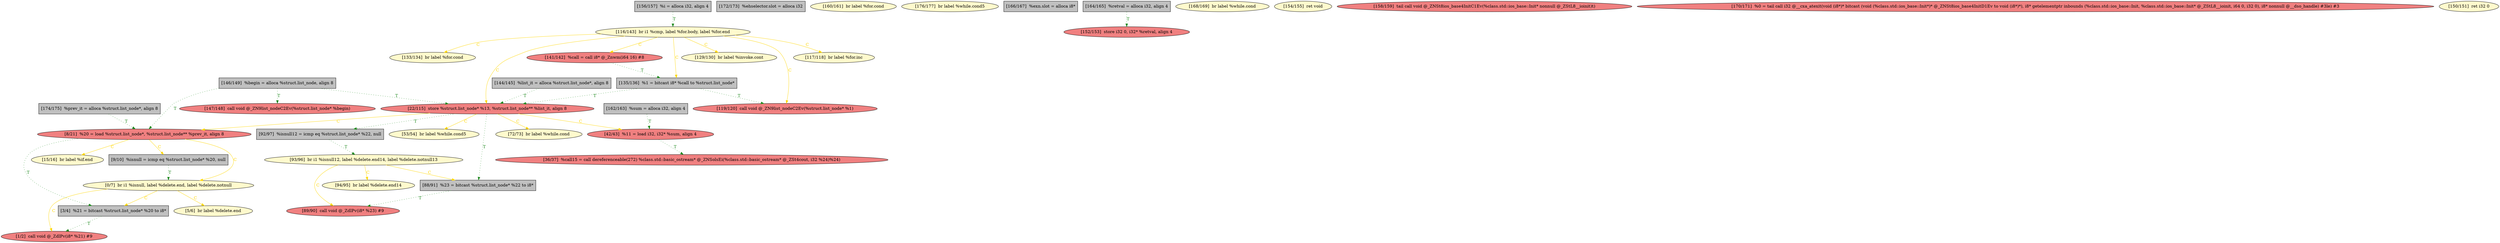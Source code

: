 
digraph G {


node229 [fillcolor=lemonchiffon,label="[53/54]  br label %while.cond5",shape=ellipse,style=filled ]
node228 [fillcolor=lightcoral,label="[89/90]  call void @_ZdlPv(i8* %23) #9",shape=ellipse,style=filled ]
node227 [fillcolor=grey,label="[88/91]  %23 = bitcast %struct.list_node* %22 to i8*",shape=rectangle,style=filled ]
node205 [fillcolor=grey,label="[172/173]  %ehselector.slot = alloca i32",shape=rectangle,style=filled ]
node203 [fillcolor=lemonchiffon,label="[0/7]  br i1 %isnull, label %delete.end, label %delete.notnull",shape=ellipse,style=filled ]
node230 [fillcolor=lemonchiffon,label="[160/161]  br label %for.cond",shape=ellipse,style=filled ]
node198 [fillcolor=lemonchiffon,label="[176/177]  br label %while.cond5",shape=ellipse,style=filled ]
node195 [fillcolor=grey,label="[162/163]  %sum = alloca i32, align 4",shape=rectangle,style=filled ]
node200 [fillcolor=lightcoral,label="[42/43]  %11 = load i32, i32* %sum, align 4",shape=ellipse,style=filled ]
node212 [fillcolor=lemonchiffon,label="[72/73]  br label %while.cond",shape=ellipse,style=filled ]
node197 [fillcolor=grey,label="[166/167]  %exn.slot = alloca i8*",shape=rectangle,style=filled ]
node206 [fillcolor=grey,label="[92/97]  %isnull12 = icmp eq %struct.list_node* %22, null",shape=rectangle,style=filled ]
node201 [fillcolor=grey,label="[164/165]  %retval = alloca i32, align 4",shape=rectangle,style=filled ]
node214 [fillcolor=lemonchiffon,label="[168/169]  br label %while.cond",shape=ellipse,style=filled ]
node215 [fillcolor=lemonchiffon,label="[154/155]  ret void",shape=ellipse,style=filled ]
node222 [fillcolor=lightcoral,label="[158/159]  tail call void @_ZNSt8ios_base4InitC1Ev(%class.std::ios_base::Init* nonnull @_ZStL8__ioinit)t)",shape=ellipse,style=filled ]
node191 [fillcolor=lightcoral,label="[170/171]  %0 = tail call i32 @__cxa_atexit(void (i8*)* bitcast (void (%class.std::ios_base::Init*)* @_ZNSt8ios_base4InitD1Ev to void (i8*)*), i8* getelementptr inbounds (%class.std::ios_base::Init, %class.std::ios_base::Init* @_ZStL8__ioinit, i64 0, i32 0), i8* nonnull @__dso_handle) #3le) #3",shape=ellipse,style=filled ]
node213 [fillcolor=lemonchiffon,label="[116/143]  br i1 %cmp, label %for.body, label %for.end",shape=ellipse,style=filled ]
node226 [fillcolor=lemonchiffon,label="[93/96]  br i1 %isnull12, label %delete.end14, label %delete.notnull13",shape=ellipse,style=filled ]
node193 [fillcolor=lightcoral,label="[36/37]  %call15 = call dereferenceable(272) %class.std::basic_ostream* @_ZNSolsEi(%class.std::basic_ostream* @_ZSt4cout, i32 %24)%24)",shape=ellipse,style=filled ]
node190 [fillcolor=lemonchiffon,label="[15/16]  br label %if.end",shape=ellipse,style=filled ]
node207 [fillcolor=lemonchiffon,label="[94/95]  br label %delete.end14",shape=ellipse,style=filled ]
node194 [fillcolor=lemonchiffon,label="[133/134]  br label %for.cond",shape=ellipse,style=filled ]
node216 [fillcolor=grey,label="[156/157]  %i = alloca i32, align 4",shape=rectangle,style=filled ]
node196 [fillcolor=lightcoral,label="[22/115]  store %struct.list_node* %13, %struct.list_node** %list_it, align 8",shape=ellipse,style=filled ]
node204 [fillcolor=grey,label="[9/10]  %isnull = icmp eq %struct.list_node* %20, null",shape=rectangle,style=filled ]
node217 [fillcolor=grey,label="[174/175]  %prev_it = alloca %struct.list_node*, align 8",shape=rectangle,style=filled ]
node192 [fillcolor=lightcoral,label="[8/21]  %20 = load %struct.list_node*, %struct.list_node** %prev_it, align 8",shape=ellipse,style=filled ]
node202 [fillcolor=grey,label="[3/4]  %21 = bitcast %struct.list_node* %20 to i8*",shape=rectangle,style=filled ]
node199 [fillcolor=lemonchiffon,label="[5/6]  br label %delete.end",shape=ellipse,style=filled ]
node208 [fillcolor=lightcoral,label="[152/153]  store i32 0, i32* %retval, align 4",shape=ellipse,style=filled ]
node209 [fillcolor=grey,label="[146/149]  %begin = alloca %struct.list_node, align 8",shape=rectangle,style=filled ]
node210 [fillcolor=lightcoral,label="[147/148]  call void @_ZN9list_nodeC2Ev(%struct.list_node* %begin)",shape=ellipse,style=filled ]
node219 [fillcolor=lightcoral,label="[141/142]  %call = call i8* @_Znwm(i64 16) #8",shape=ellipse,style=filled ]
node211 [fillcolor=lemonchiffon,label="[150/151]  ret i32 0",shape=ellipse,style=filled ]
node218 [fillcolor=grey,label="[144/145]  %list_it = alloca %struct.list_node*, align 8",shape=rectangle,style=filled ]
node220 [fillcolor=lightcoral,label="[1/2]  call void @_ZdlPv(i8* %21) #9",shape=ellipse,style=filled ]
node221 [fillcolor=grey,label="[135/136]  %1 = bitcast i8* %call to %struct.list_node*",shape=rectangle,style=filled ]
node223 [fillcolor=lemonchiffon,label="[129/130]  br label %invoke.cont",shape=ellipse,style=filled ]
node224 [fillcolor=lightcoral,label="[119/120]  call void @_ZN9list_nodeC2Ev(%struct.list_node* %1)",shape=ellipse,style=filled ]
node225 [fillcolor=lemonchiffon,label="[117/118]  br label %for.inc",shape=ellipse,style=filled ]

node226->node228 [color=gold,label="C",fontcolor=gold ]
node213->node223 [color=gold,label="C",fontcolor=gold ]
node221->node196 [style=dotted,color=forestgreen,label="T",penwidth=1.0,fontcolor=forestgreen ]
node195->node200 [style=dotted,color=forestgreen,label="T",penwidth=1.0,fontcolor=forestgreen ]
node213->node219 [color=gold,label="C",fontcolor=gold ]
node196->node192 [color=gold,label="C",fontcolor=gold ]
node196->node229 [color=gold,label="C",fontcolor=gold ]
node196->node227 [style=dotted,color=forestgreen,label="T",penwidth=1.0,fontcolor=forestgreen ]
node196->node206 [style=dotted,color=forestgreen,label="T",penwidth=1.0,fontcolor=forestgreen ]
node201->node208 [style=dotted,color=forestgreen,label="T",penwidth=1.0,fontcolor=forestgreen ]
node196->node200 [color=gold,label="C",fontcolor=gold ]
node192->node203 [color=gold,label="C",fontcolor=gold ]
node217->node192 [style=dotted,color=forestgreen,label="T",penwidth=1.0,fontcolor=forestgreen ]
node203->node202 [color=gold,label="C",fontcolor=gold ]
node213->node221 [color=gold,label="C",fontcolor=gold ]
node192->node190 [color=gold,label="C",fontcolor=gold ]
node192->node202 [style=dotted,color=forestgreen,label="T",penwidth=1.0,fontcolor=forestgreen ]
node209->node192 [style=dotted,color=forestgreen,label="T",penwidth=1.0,fontcolor=forestgreen ]
node196->node212 [color=gold,label="C",fontcolor=gold ]
node204->node203 [style=dotted,color=forestgreen,label="T",penwidth=1.0,fontcolor=forestgreen ]
node221->node224 [style=dotted,color=forestgreen,label="T",penwidth=1.0,fontcolor=forestgreen ]
node219->node221 [style=dotted,color=forestgreen,label="T",penwidth=1.0,fontcolor=forestgreen ]
node226->node207 [color=gold,label="C",fontcolor=gold ]
node227->node228 [style=dotted,color=forestgreen,label="T",penwidth=1.0,fontcolor=forestgreen ]
node202->node220 [style=dotted,color=forestgreen,label="T",penwidth=1.0,fontcolor=forestgreen ]
node203->node199 [color=gold,label="C",fontcolor=gold ]
node192->node204 [color=gold,label="C",fontcolor=gold ]
node213->node194 [color=gold,label="C",fontcolor=gold ]
node209->node196 [style=dotted,color=forestgreen,label="T",penwidth=1.0,fontcolor=forestgreen ]
node203->node220 [color=gold,label="C",fontcolor=gold ]
node226->node227 [color=gold,label="C",fontcolor=gold ]
node216->node213 [style=dotted,color=forestgreen,label="T",penwidth=1.0,fontcolor=forestgreen ]
node213->node196 [color=gold,label="C",fontcolor=gold ]
node200->node193 [style=dotted,color=forestgreen,label="T",penwidth=1.0,fontcolor=forestgreen ]
node213->node224 [color=gold,label="C",fontcolor=gold ]
node213->node225 [color=gold,label="C",fontcolor=gold ]
node209->node210 [style=dotted,color=forestgreen,label="T",penwidth=1.0,fontcolor=forestgreen ]
node218->node196 [style=dotted,color=forestgreen,label="T",penwidth=1.0,fontcolor=forestgreen ]
node206->node226 [style=dotted,color=forestgreen,label="T",penwidth=1.0,fontcolor=forestgreen ]


}

